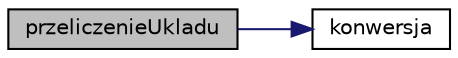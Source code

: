 digraph "przeliczenieUkladu"
{
 // LATEX_PDF_SIZE
  edge [fontname="Helvetica",fontsize="10",labelfontname="Helvetica",labelfontsize="10"];
  node [fontname="Helvetica",fontsize="10",shape=record];
  rankdir="LR";
  Node1 [label="przeliczenieUkladu",height=0.2,width=0.4,color="black", fillcolor="grey75", style="filled", fontcolor="black",tooltip=" "];
  Node1 -> Node2 [color="midnightblue",fontsize="10",style="solid",fontname="Helvetica"];
  Node2 [label="konwersja",height=0.2,width=0.4,color="black", fillcolor="white", style="filled",URL="$example_8cpp.html#acf1afb4eee8db9b16b1817f845820ae1",tooltip=" "];
}
